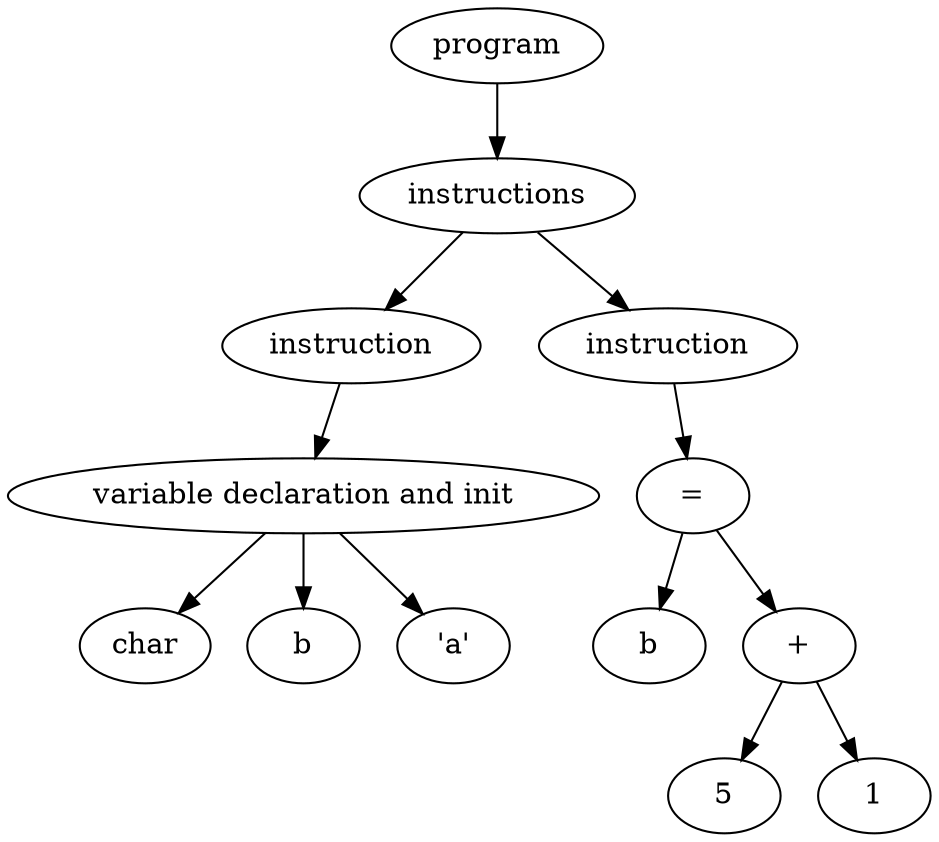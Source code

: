 digraph "Abstract Syntax Tree" {
	140461557187104 [label=char]
	140461557187968 -> 140461557187104
	140461557186720 [label=b]
	140461557187968 -> 140461557186720
	140461557187728 [label="'a'"]
	140461557187968 -> 140461557187728
	140461557187968 [label="variable declaration and init"]
	140461557161792 -> 140461557187968
	140461557161792 [label=instruction]
	140461557160640 -> 140461557161792
	140461557187872 [label=b]
	140461557188688 -> 140461557187872
	140461557188400 [label=5]
	140461557188160 -> 140461557188400
	140461557188592 [label=1]
	140461557188160 -> 140461557188592
	140461557188160 [label="+"]
	140461557188688 -> 140461557188160
	140461557188688 [label="="]
	140461557187008 -> 140461557188688
	140461557187008 [label=instruction]
	140461557160640 -> 140461557187008
	140461557160640 [label=instructions]
	140461557161600 -> 140461557160640
	140461557161600 [label=program]
}
